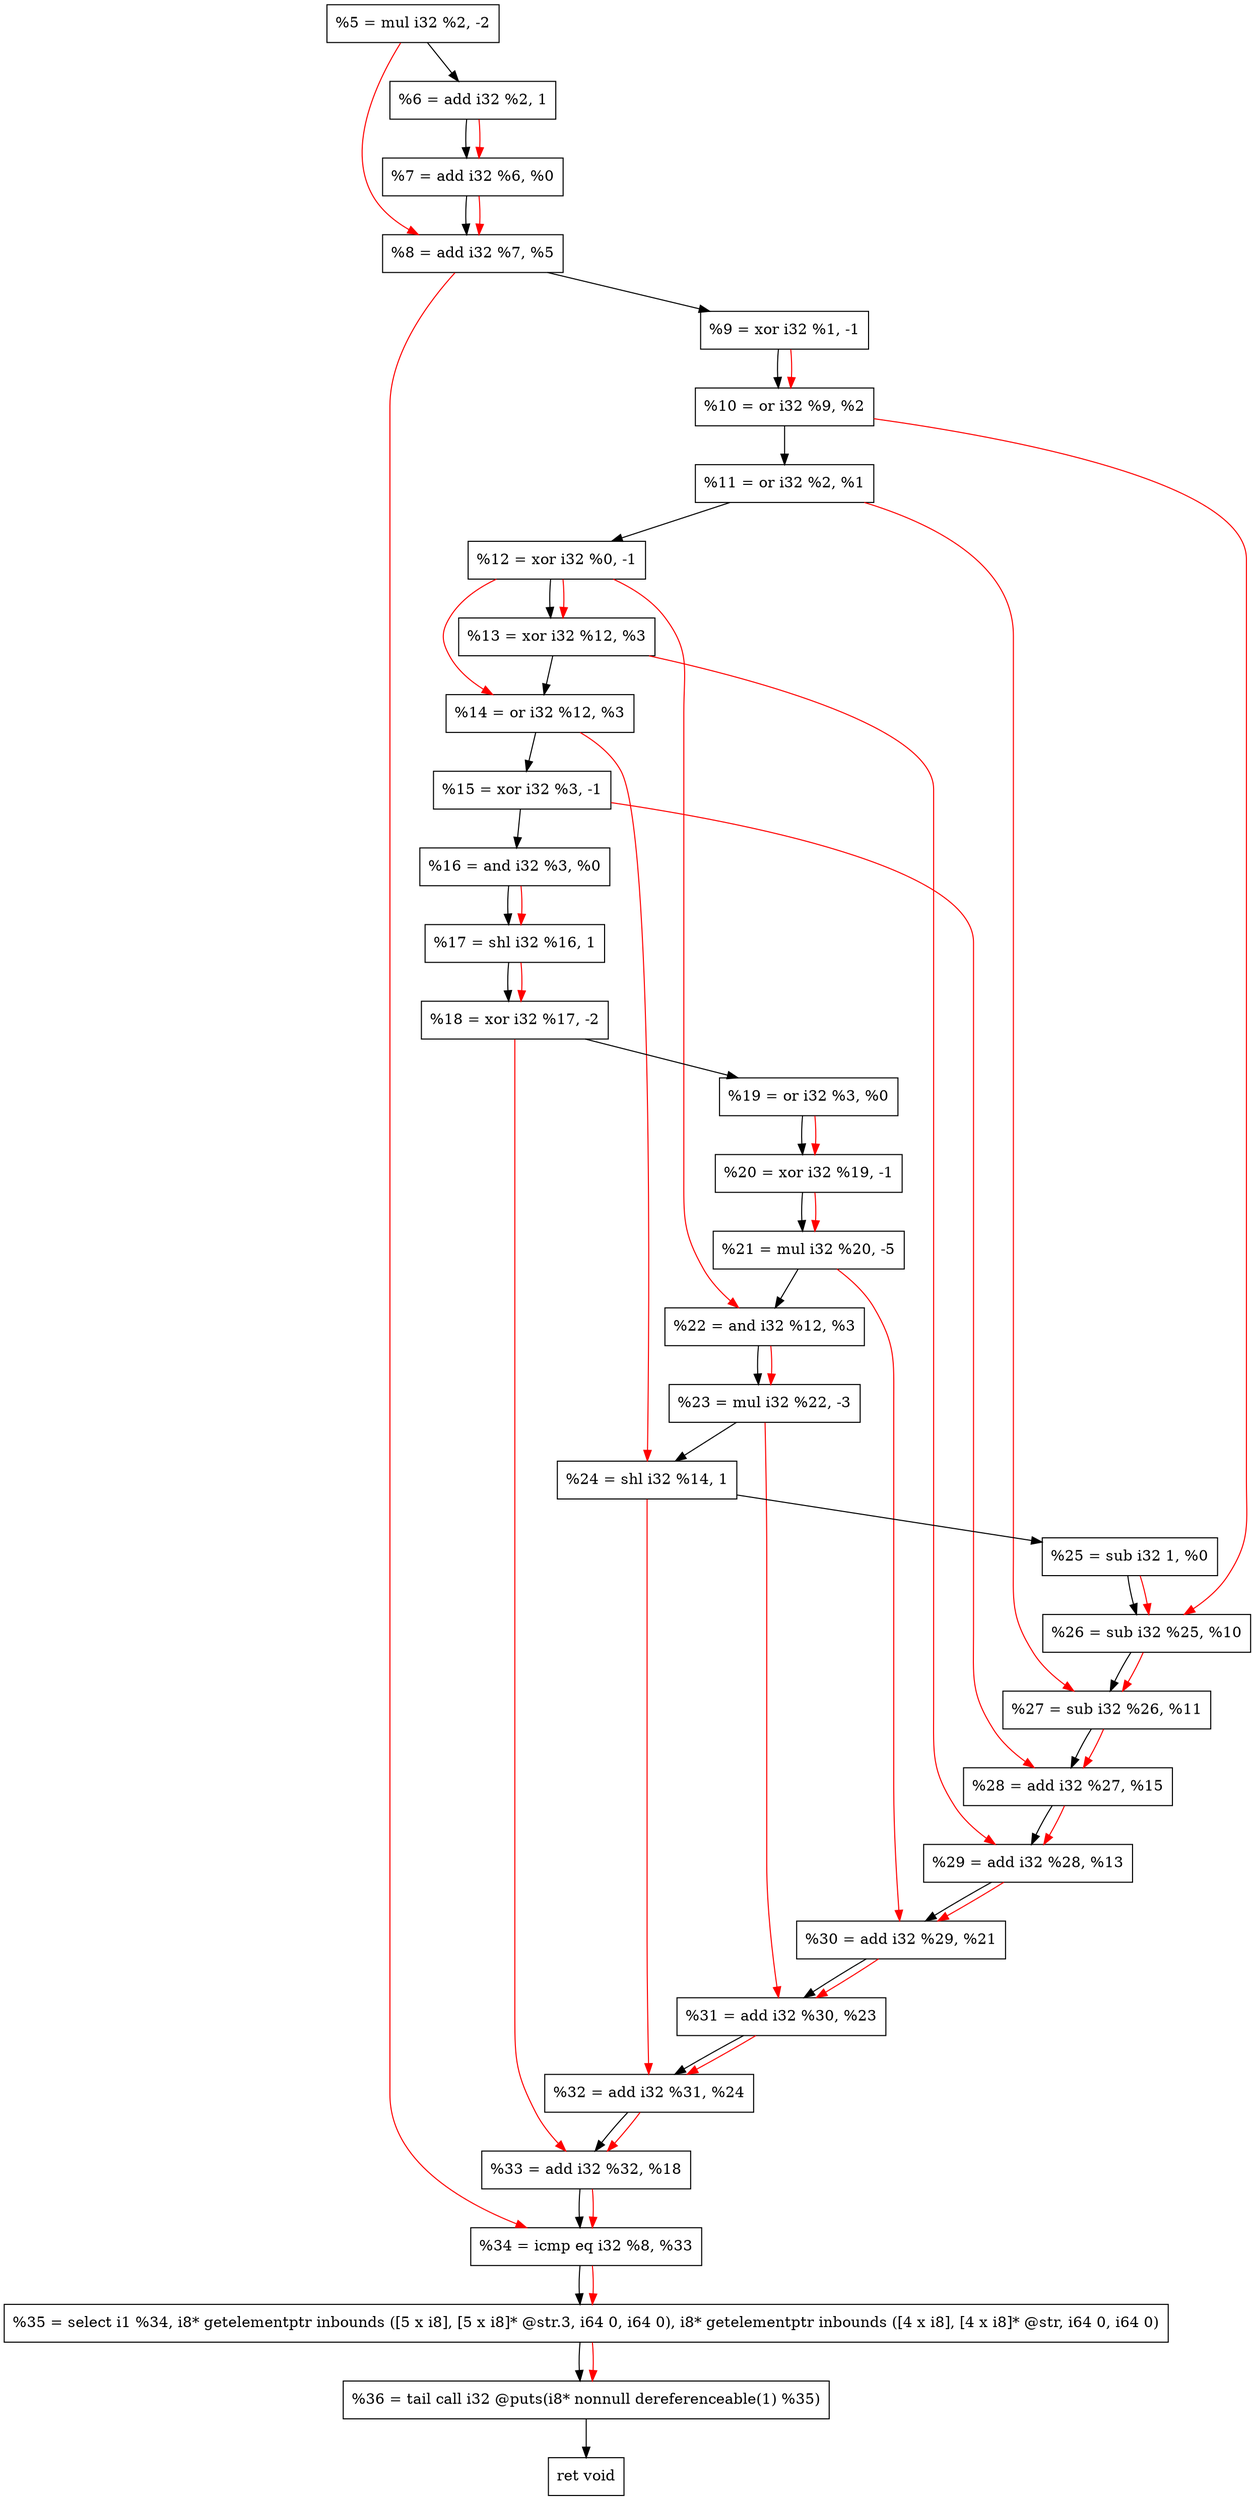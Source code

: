 digraph "DFG for'crackme' function" {
	Node0x14faf40[shape=record, label="  %5 = mul i32 %2, -2"];
	Node0x14fafe0[shape=record, label="  %6 = add i32 %2, 1"];
	Node0x14fb050[shape=record, label="  %7 = add i32 %6, %0"];
	Node0x14fb0c0[shape=record, label="  %8 = add i32 %7, %5"];
	Node0x14fb160[shape=record, label="  %9 = xor i32 %1, -1"];
	Node0x14fb1d0[shape=record, label="  %10 = or i32 %9, %2"];
	Node0x14fb240[shape=record, label="  %11 = or i32 %2, %1"];
	Node0x14fb2b0[shape=record, label="  %12 = xor i32 %0, -1"];
	Node0x14fb320[shape=record, label="  %13 = xor i32 %12, %3"];
	Node0x14fb390[shape=record, label="  %14 = or i32 %12, %3"];
	Node0x14fb400[shape=record, label="  %15 = xor i32 %3, -1"];
	Node0x14fb470[shape=record, label="  %16 = and i32 %3, %0"];
	Node0x14fb4e0[shape=record, label="  %17 = shl i32 %16, 1"];
	Node0x14fb550[shape=record, label="  %18 = xor i32 %17, -2"];
	Node0x14fb5c0[shape=record, label="  %19 = or i32 %3, %0"];
	Node0x14fb630[shape=record, label="  %20 = xor i32 %19, -1"];
	Node0x14fb6d0[shape=record, label="  %21 = mul i32 %20, -5"];
	Node0x14fb740[shape=record, label="  %22 = and i32 %12, %3"];
	Node0x14fb7e0[shape=record, label="  %23 = mul i32 %22, -3"];
	Node0x14fb850[shape=record, label="  %24 = shl i32 %14, 1"];
	Node0x14fb8c0[shape=record, label="  %25 = sub i32 1, %0"];
	Node0x14fb930[shape=record, label="  %26 = sub i32 %25, %10"];
	Node0x14fb9a0[shape=record, label="  %27 = sub i32 %26, %11"];
	Node0x14fba10[shape=record, label="  %28 = add i32 %27, %15"];
	Node0x14fba80[shape=record, label="  %29 = add i32 %28, %13"];
	Node0x14fbaf0[shape=record, label="  %30 = add i32 %29, %21"];
	Node0x14fbb60[shape=record, label="  %31 = add i32 %30, %23"];
	Node0x14fbbd0[shape=record, label="  %32 = add i32 %31, %24"];
	Node0x14fbe50[shape=record, label="  %33 = add i32 %32, %18"];
	Node0x14fbec0[shape=record, label="  %34 = icmp eq i32 %8, %33"];
	Node0x149b268[shape=record, label="  %35 = select i1 %34, i8* getelementptr inbounds ([5 x i8], [5 x i8]* @str.3, i64 0, i64 0), i8* getelementptr inbounds ([4 x i8], [4 x i8]* @str, i64 0, i64 0)"];
	Node0x14fc360[shape=record, label="  %36 = tail call i32 @puts(i8* nonnull dereferenceable(1) %35)"];
	Node0x14fc3b0[shape=record, label="  ret void"];
	Node0x14faf40 -> Node0x14fafe0;
	Node0x14fafe0 -> Node0x14fb050;
	Node0x14fb050 -> Node0x14fb0c0;
	Node0x14fb0c0 -> Node0x14fb160;
	Node0x14fb160 -> Node0x14fb1d0;
	Node0x14fb1d0 -> Node0x14fb240;
	Node0x14fb240 -> Node0x14fb2b0;
	Node0x14fb2b0 -> Node0x14fb320;
	Node0x14fb320 -> Node0x14fb390;
	Node0x14fb390 -> Node0x14fb400;
	Node0x14fb400 -> Node0x14fb470;
	Node0x14fb470 -> Node0x14fb4e0;
	Node0x14fb4e0 -> Node0x14fb550;
	Node0x14fb550 -> Node0x14fb5c0;
	Node0x14fb5c0 -> Node0x14fb630;
	Node0x14fb630 -> Node0x14fb6d0;
	Node0x14fb6d0 -> Node0x14fb740;
	Node0x14fb740 -> Node0x14fb7e0;
	Node0x14fb7e0 -> Node0x14fb850;
	Node0x14fb850 -> Node0x14fb8c0;
	Node0x14fb8c0 -> Node0x14fb930;
	Node0x14fb930 -> Node0x14fb9a0;
	Node0x14fb9a0 -> Node0x14fba10;
	Node0x14fba10 -> Node0x14fba80;
	Node0x14fba80 -> Node0x14fbaf0;
	Node0x14fbaf0 -> Node0x14fbb60;
	Node0x14fbb60 -> Node0x14fbbd0;
	Node0x14fbbd0 -> Node0x14fbe50;
	Node0x14fbe50 -> Node0x14fbec0;
	Node0x14fbec0 -> Node0x149b268;
	Node0x149b268 -> Node0x14fc360;
	Node0x14fc360 -> Node0x14fc3b0;
edge [color=red]
	Node0x14fafe0 -> Node0x14fb050;
	Node0x14fb050 -> Node0x14fb0c0;
	Node0x14faf40 -> Node0x14fb0c0;
	Node0x14fb160 -> Node0x14fb1d0;
	Node0x14fb2b0 -> Node0x14fb320;
	Node0x14fb2b0 -> Node0x14fb390;
	Node0x14fb470 -> Node0x14fb4e0;
	Node0x14fb4e0 -> Node0x14fb550;
	Node0x14fb5c0 -> Node0x14fb630;
	Node0x14fb630 -> Node0x14fb6d0;
	Node0x14fb2b0 -> Node0x14fb740;
	Node0x14fb740 -> Node0x14fb7e0;
	Node0x14fb390 -> Node0x14fb850;
	Node0x14fb8c0 -> Node0x14fb930;
	Node0x14fb1d0 -> Node0x14fb930;
	Node0x14fb930 -> Node0x14fb9a0;
	Node0x14fb240 -> Node0x14fb9a0;
	Node0x14fb9a0 -> Node0x14fba10;
	Node0x14fb400 -> Node0x14fba10;
	Node0x14fba10 -> Node0x14fba80;
	Node0x14fb320 -> Node0x14fba80;
	Node0x14fba80 -> Node0x14fbaf0;
	Node0x14fb6d0 -> Node0x14fbaf0;
	Node0x14fbaf0 -> Node0x14fbb60;
	Node0x14fb7e0 -> Node0x14fbb60;
	Node0x14fbb60 -> Node0x14fbbd0;
	Node0x14fb850 -> Node0x14fbbd0;
	Node0x14fbbd0 -> Node0x14fbe50;
	Node0x14fb550 -> Node0x14fbe50;
	Node0x14fb0c0 -> Node0x14fbec0;
	Node0x14fbe50 -> Node0x14fbec0;
	Node0x14fbec0 -> Node0x149b268;
	Node0x149b268 -> Node0x14fc360;
}
